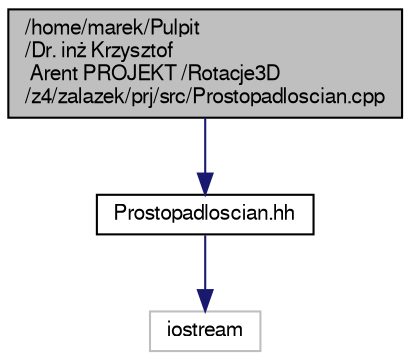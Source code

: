 digraph "/home/marek/Pulpit/Dr. inż Krzysztof Arent PROJEKT /Rotacje3D/z4/zalazek/prj/src/Prostopadloscian.cpp"
{
 // LATEX_PDF_SIZE
  edge [fontname="FreeSans",fontsize="10",labelfontname="FreeSans",labelfontsize="10"];
  node [fontname="FreeSans",fontsize="10",shape=record];
  Node1 [label="/home/marek/Pulpit\l/Dr. inż Krzysztof\l Arent PROJEKT /Rotacje3D\l/z4/zalazek/prj/src/Prostopadloscian.cpp",height=0.2,width=0.4,color="black", fillcolor="grey75", style="filled", fontcolor="black",tooltip=" "];
  Node1 -> Node2 [color="midnightblue",fontsize="10",style="solid",fontname="FreeSans"];
  Node2 [label="Prostopadloscian.hh",height=0.2,width=0.4,color="black", fillcolor="white", style="filled",URL="$a00008.html",tooltip="Plik zawiera ..."];
  Node2 -> Node3 [color="midnightblue",fontsize="10",style="solid",fontname="FreeSans"];
  Node3 [label="iostream",height=0.2,width=0.4,color="grey75", fillcolor="white", style="filled",tooltip=" "];
}
